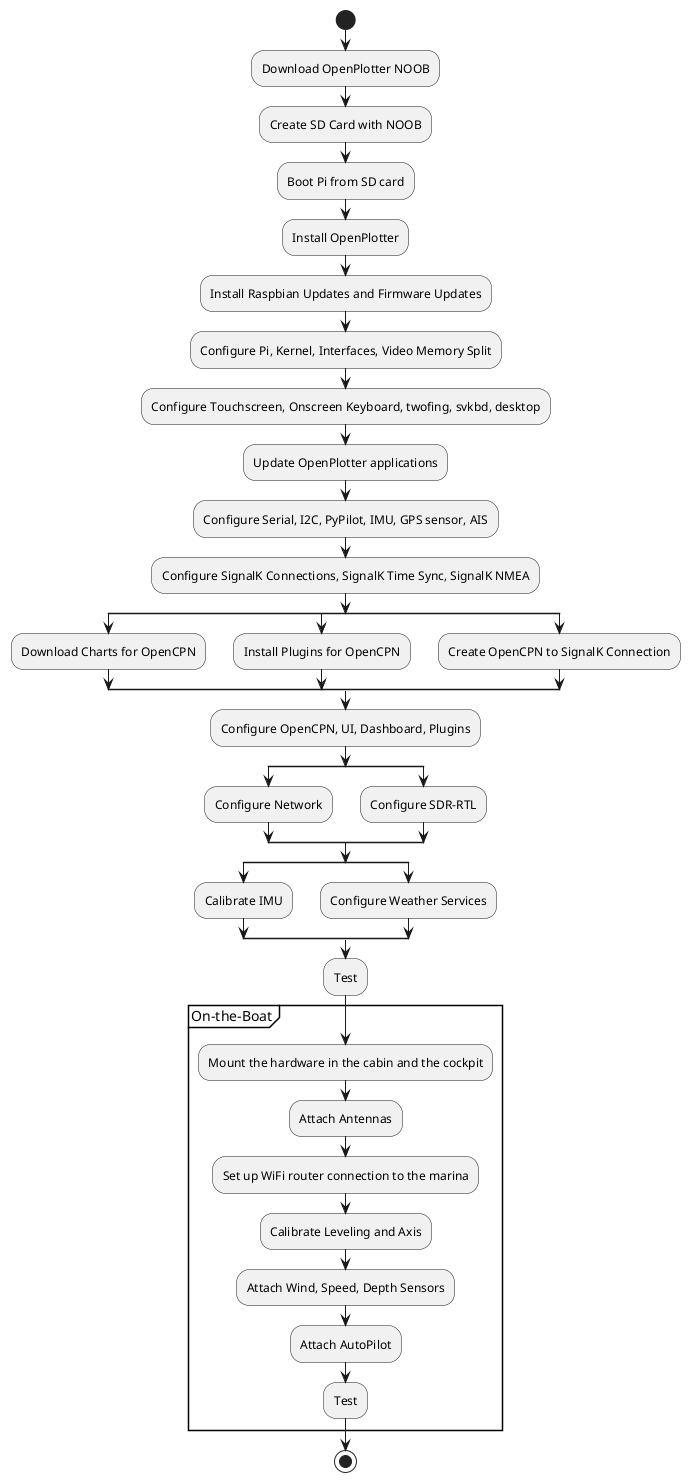 @startuml
start
:Download OpenPlotter NOOB;
:Create SD Card with NOOB;
:Boot Pi from SD card;
:Install OpenPlotter;
:Install Raspbian Updates and Firmware Updates;
:Configure Pi, Kernel, Interfaces, Video Memory Split;
:Configure Touchscreen, Onscreen Keyboard, twofing, svkbd, desktop;
:Update OpenPlotter applications;
:Configure Serial, I2C, PyPilot, IMU, GPS sensor, AIS;
:Configure SignalK Connections, SignalK Time Sync, SignalK NMEA;
split
 :Download Charts for OpenCPN;
split again
 :Install Plugins for OpenCPN;
split again
 :Create OpenCPN to SignalK Connection;
end split
:Configure OpenCPN, UI, Dashboard, Plugins;
split
:Configure Network;
split again
:Configure SDR-RTL;
end split
split
:Calibrate IMU;
split again
:Configure Weather Services;
end split
:Test;
partition On-the-Boat {
	:Mount the hardware in the cabin and the cockpit;
	:Attach Antennas;
	:Set up WiFi router connection to the marina;
	:Calibrate Leveling and Axis;
	:Attach Wind, Speed, Depth Sensors;
	:Attach AutoPilot;
	:Test;
}

stop
@enduml
